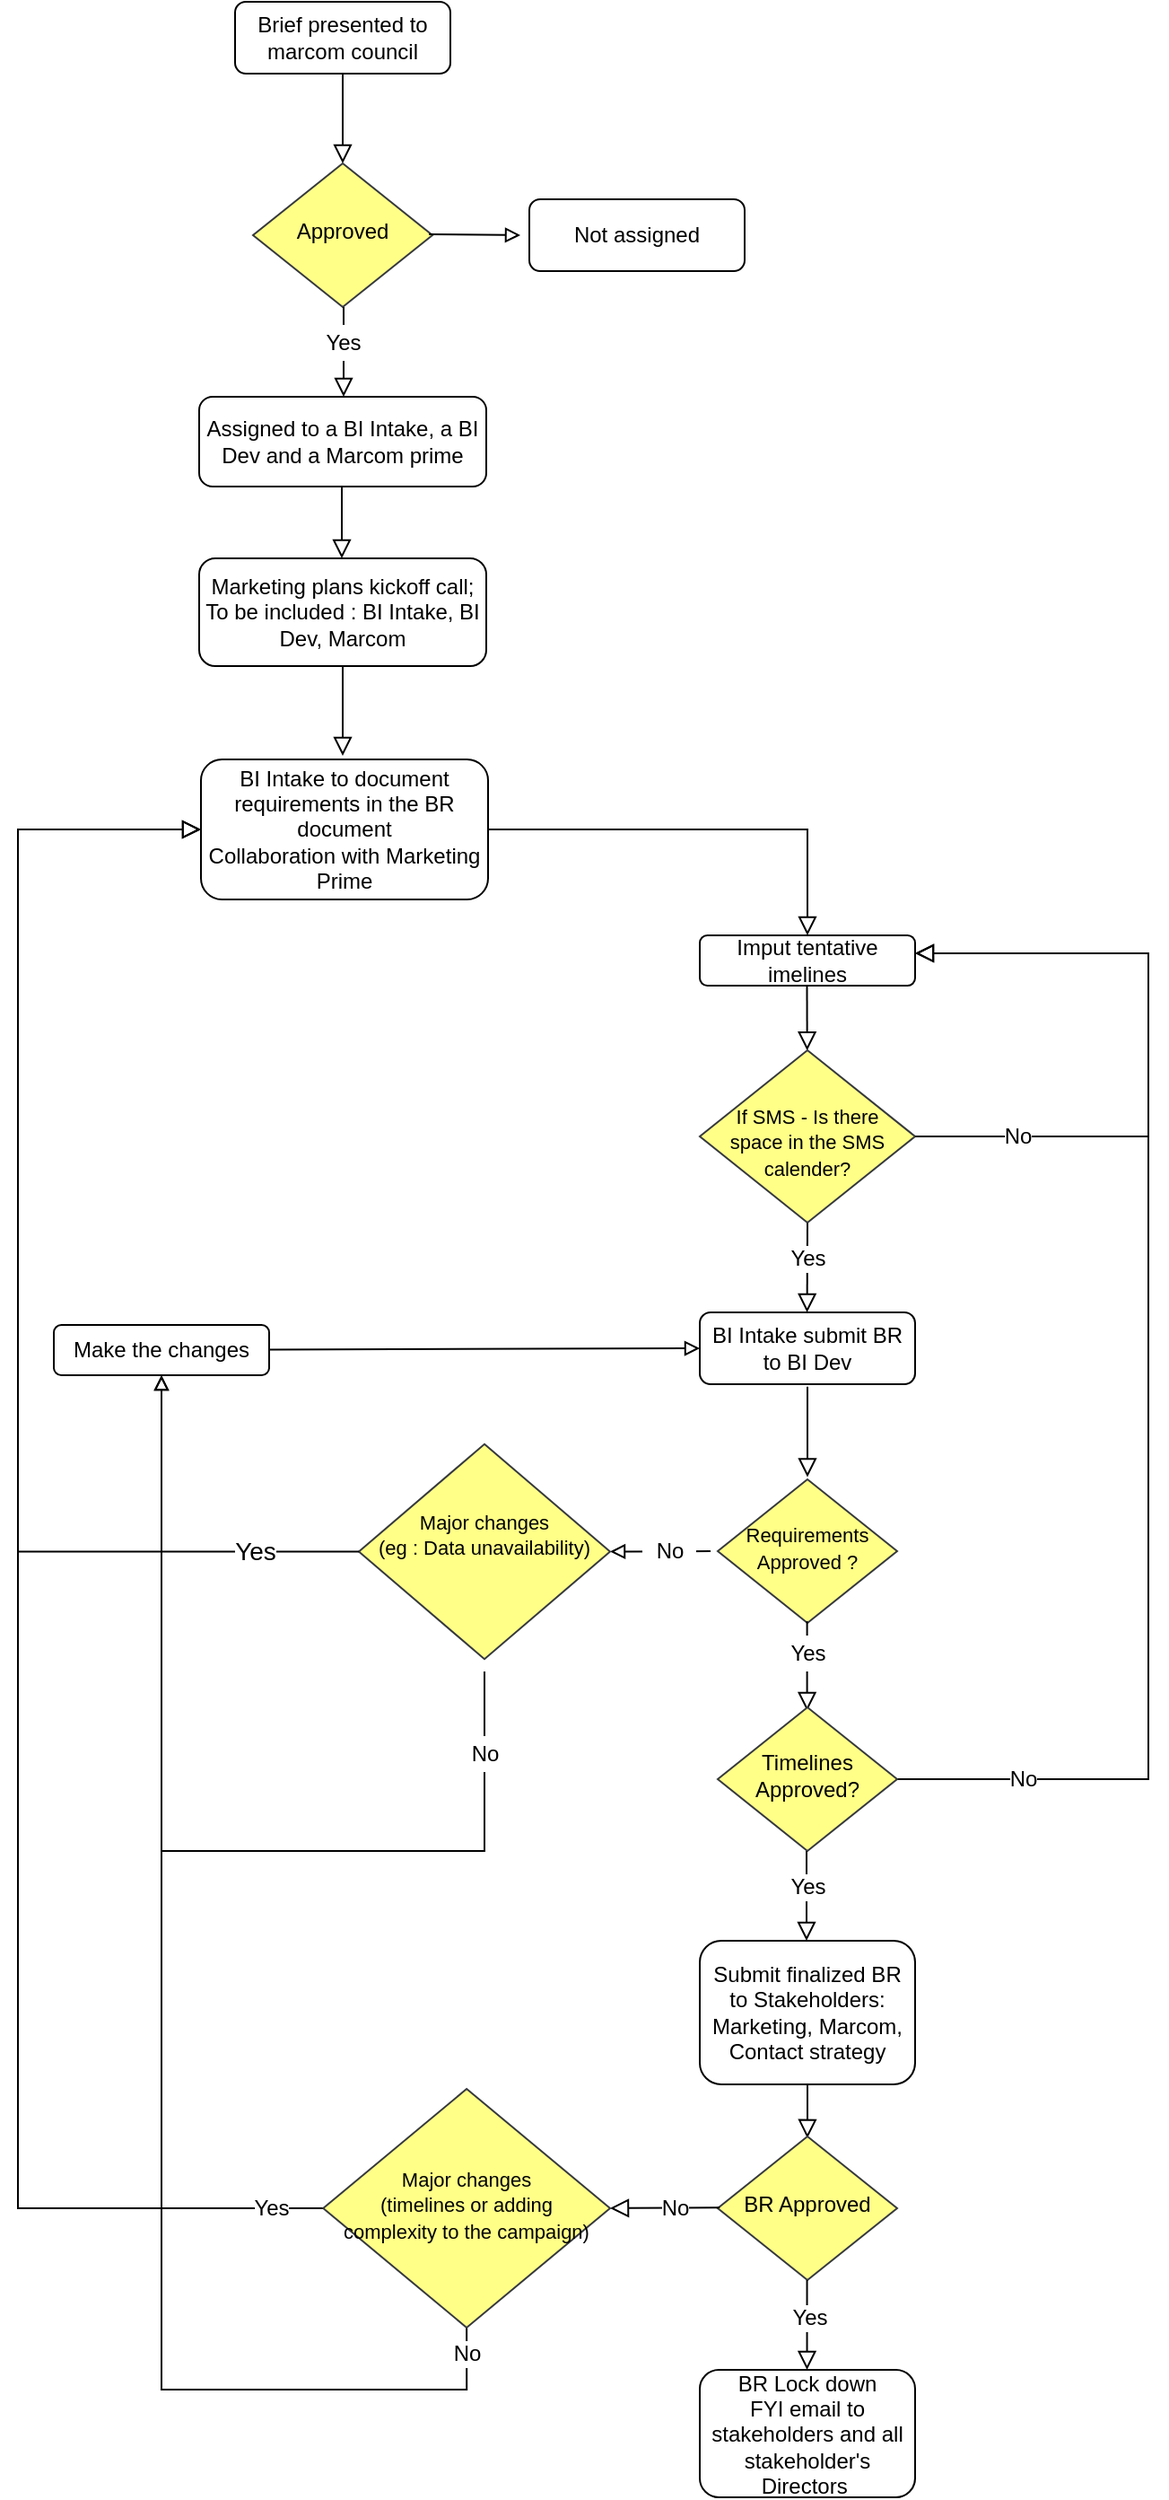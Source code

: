 <mxfile version="12.5.4" type="github">
  <diagram id="C5RBs43oDa-KdzZeNtuy" name="Page-1">
    <mxGraphModel dx="602" dy="478" grid="1" gridSize="10" guides="1" tooltips="1" connect="1" arrows="1" fold="1" page="1" pageScale="1" pageWidth="827" pageHeight="1169" math="0" shadow="0">
      <root>
        <mxCell id="WIyWlLk6GJQsqaUBKTNV-0"/>
        <mxCell id="WIyWlLk6GJQsqaUBKTNV-1" parent="WIyWlLk6GJQsqaUBKTNV-0"/>
        <mxCell id="WlS0nSgw3Jyz-_eudb85-21" value="" style="rounded=0;html=1;jettySize=auto;orthogonalLoop=1;fontSize=11;endArrow=block;endFill=0;endSize=8;strokeWidth=1;shadow=0;labelBackgroundColor=none;edgeStyle=orthogonalEdgeStyle;" parent="WIyWlLk6GJQsqaUBKTNV-1" edge="1">
          <mxGeometry relative="1" as="geometry">
            <mxPoint x="460.001" y="851.429" as="sourcePoint"/>
            <mxPoint x="460.001" y="901.714" as="targetPoint"/>
            <Array as="points">
              <mxPoint x="460.57" y="891.71"/>
              <mxPoint x="460.57" y="891.71"/>
            </Array>
          </mxGeometry>
        </mxCell>
        <mxCell id="WlS0nSgw3Jyz-_eudb85-14" value="" style="rounded=0;html=1;jettySize=auto;orthogonalLoop=1;fontSize=11;endArrow=block;endFill=0;endSize=8;strokeWidth=1;shadow=0;labelBackgroundColor=none;edgeStyle=orthogonalEdgeStyle;" parent="WIyWlLk6GJQsqaUBKTNV-1" edge="1">
          <mxGeometry relative="1" as="geometry">
            <mxPoint x="200.5" y="340" as="sourcePoint"/>
            <mxPoint x="200.5" y="390" as="targetPoint"/>
          </mxGeometry>
        </mxCell>
        <mxCell id="WIyWlLk6GJQsqaUBKTNV-2" value="" style="rounded=0;html=1;jettySize=auto;orthogonalLoop=1;fontSize=11;endArrow=block;endFill=0;endSize=8;strokeWidth=1;shadow=0;labelBackgroundColor=none;edgeStyle=orthogonalEdgeStyle;" parent="WIyWlLk6GJQsqaUBKTNV-1" source="WIyWlLk6GJQsqaUBKTNV-3" target="WIyWlLk6GJQsqaUBKTNV-6" edge="1">
          <mxGeometry relative="1" as="geometry"/>
        </mxCell>
        <mxCell id="WIyWlLk6GJQsqaUBKTNV-3" value="Brief presented to marcom council " style="rounded=1;whiteSpace=wrap;html=1;fontSize=12;glass=0;strokeWidth=1;shadow=0;labelBackgroundColor=none;" parent="WIyWlLk6GJQsqaUBKTNV-1" vertex="1">
          <mxGeometry x="141" y="80" width="120" height="40" as="geometry"/>
        </mxCell>
        <mxCell id="WIyWlLk6GJQsqaUBKTNV-6" value="Approved" style="rhombus;whiteSpace=wrap;html=1;shadow=0;fontFamily=Helvetica;fontSize=12;align=center;strokeWidth=1;spacing=6;spacingTop=-4;fillColor=#ffff88;strokeColor=#36393d;" parent="WIyWlLk6GJQsqaUBKTNV-1" vertex="1">
          <mxGeometry x="151" y="170" width="100" height="80" as="geometry"/>
        </mxCell>
        <mxCell id="WIyWlLk6GJQsqaUBKTNV-7" value="Not assigned" style="rounded=1;whiteSpace=wrap;html=1;fontSize=12;glass=0;strokeWidth=1;shadow=0;" parent="WIyWlLk6GJQsqaUBKTNV-1" vertex="1">
          <mxGeometry x="305" y="190" width="120" height="40" as="geometry"/>
        </mxCell>
        <mxCell id="WlS0nSgw3Jyz-_eudb85-1" value="Assigned to a BI Intake, a BI Dev and a Marcom prime" style="rounded=1;whiteSpace=wrap;html=1;fontSize=12;glass=0;strokeWidth=1;shadow=0;" parent="WIyWlLk6GJQsqaUBKTNV-1" vertex="1">
          <mxGeometry x="121" y="300" width="160" height="50" as="geometry"/>
        </mxCell>
        <mxCell id="WlS0nSgw3Jyz-_eudb85-6" value="" style="rounded=0;html=1;jettySize=auto;orthogonalLoop=1;fontSize=11;endArrow=block;endFill=0;endSize=8;strokeWidth=1;shadow=0;labelBackgroundColor=none;edgeStyle=orthogonalEdgeStyle;" parent="WIyWlLk6GJQsqaUBKTNV-1" edge="1">
          <mxGeometry relative="1" as="geometry">
            <mxPoint x="201.5" y="250" as="sourcePoint"/>
            <mxPoint x="201.5" y="300" as="targetPoint"/>
            <Array as="points">
              <mxPoint x="202" y="275"/>
              <mxPoint x="202" y="275"/>
            </Array>
          </mxGeometry>
        </mxCell>
        <mxCell id="WlS0nSgw3Jyz-_eudb85-13" value="&lt;div&gt;Marketing plans kickoff call;&lt;/div&gt;&lt;div&gt;To be included : BI Intake, BI Dev, Marcom &lt;/div&gt;" style="rounded=1;whiteSpace=wrap;html=1;fontSize=12;glass=0;strokeWidth=1;shadow=0;" parent="WIyWlLk6GJQsqaUBKTNV-1" vertex="1">
          <mxGeometry x="121" y="390" width="160" height="60" as="geometry"/>
        </mxCell>
        <mxCell id="WlS0nSgw3Jyz-_eudb85-17" value="" style="rounded=0;html=1;jettySize=auto;orthogonalLoop=1;fontSize=11;endArrow=block;endFill=0;endSize=8;strokeWidth=1;shadow=0;labelBackgroundColor=none;edgeStyle=orthogonalEdgeStyle;entryX=0.5;entryY=0;entryDx=0;entryDy=0;" parent="WIyWlLk6GJQsqaUBKTNV-1" source="WlS0nSgw3Jyz-_eudb85-18" target="WlS0nSgw3Jyz-_eudb85-32" edge="1">
          <mxGeometry relative="1" as="geometry">
            <mxPoint x="370" y="540" as="sourcePoint"/>
            <mxPoint x="460" y="590" as="targetPoint"/>
            <Array as="points">
              <mxPoint x="460" y="541"/>
            </Array>
          </mxGeometry>
        </mxCell>
        <mxCell id="WlS0nSgw3Jyz-_eudb85-18" value="&lt;div&gt;BI Intake to document requirements in the BR document&lt;br&gt;&lt;/div&gt;&lt;div&gt;Collaboration with Marketing Prime&lt;/div&gt;" style="rounded=1;whiteSpace=wrap;html=1;fontSize=12;glass=0;strokeWidth=1;shadow=0;" parent="WIyWlLk6GJQsqaUBKTNV-1" vertex="1">
          <mxGeometry x="122" y="502" width="160" height="78" as="geometry"/>
        </mxCell>
        <mxCell id="WlS0nSgw3Jyz-_eudb85-19" value="" style="rounded=0;html=1;jettySize=auto;orthogonalLoop=1;fontSize=11;endArrow=block;endFill=0;endSize=8;strokeWidth=1;shadow=0;labelBackgroundColor=none;edgeStyle=orthogonalEdgeStyle;exitX=0.5;exitY=1;exitDx=0;exitDy=0;" parent="WIyWlLk6GJQsqaUBKTNV-1" source="WlS0nSgw3Jyz-_eudb85-13" edge="1">
          <mxGeometry relative="1" as="geometry">
            <mxPoint x="200.43" y="470" as="sourcePoint"/>
            <mxPoint x="201" y="500" as="targetPoint"/>
          </mxGeometry>
        </mxCell>
        <mxCell id="WlS0nSgw3Jyz-_eudb85-22" value="BI Intake submit BR to BI Dev" style="rounded=1;whiteSpace=wrap;html=1;fontSize=12;glass=0;strokeWidth=1;shadow=0;" parent="WIyWlLk6GJQsqaUBKTNV-1" vertex="1">
          <mxGeometry x="400" y="810" width="120" height="40" as="geometry"/>
        </mxCell>
        <mxCell id="GRO3PZ2oIofHFS6x7ogk-1" style="rounded=0;orthogonalLoop=1;jettySize=auto;html=1;labelBackgroundColor=#ffffff;fontSize=12;entryX=1;entryY=0.5;entryDx=0;entryDy=0;endArrow=block;endFill=0;" parent="WIyWlLk6GJQsqaUBKTNV-1" target="thONTzHvAQTm7MkxNFuJ-1" edge="1">
          <mxGeometry relative="1" as="geometry">
            <mxPoint x="370" y="943" as="targetPoint"/>
            <mxPoint x="406" y="943" as="sourcePoint"/>
          </mxGeometry>
        </mxCell>
        <mxCell id="WlS0nSgw3Jyz-_eudb85-24" value="&lt;font style=&quot;font-size: 11px&quot;&gt;Requirements Approved ?&lt;/font&gt;" style="rhombus;whiteSpace=wrap;html=1;shadow=0;fontFamily=Helvetica;fontSize=12;align=center;strokeWidth=1;spacing=6;spacingTop=-4;fillColor=#ffff88;strokeColor=#36393d;" parent="WIyWlLk6GJQsqaUBKTNV-1" vertex="1">
          <mxGeometry x="410" y="903" width="100" height="80" as="geometry"/>
        </mxCell>
        <mxCell id="WlS0nSgw3Jyz-_eudb85-26" value="" style="rounded=0;html=1;jettySize=auto;orthogonalLoop=1;fontSize=11;endArrow=block;endFill=0;endSize=8;strokeWidth=1;shadow=0;labelBackgroundColor=none;edgeStyle=orthogonalEdgeStyle;" parent="WIyWlLk6GJQsqaUBKTNV-1" edge="1">
          <mxGeometry relative="1" as="geometry">
            <mxPoint x="459.8" y="982" as="sourcePoint"/>
            <mxPoint x="459.8" y="1032" as="targetPoint"/>
          </mxGeometry>
        </mxCell>
        <mxCell id="WlS0nSgw3Jyz-_eudb85-27" value="Yes" style="text;html=1;align=center;verticalAlign=middle;resizable=0;points=[];autosize=1;fillColor=#ffffff;" parent="WIyWlLk6GJQsqaUBKTNV-1" vertex="1">
          <mxGeometry x="440" y="990" width="40" height="20" as="geometry"/>
        </mxCell>
        <mxCell id="WlS0nSgw3Jyz-_eudb85-32" value="Imput tentative imelines " style="rounded=1;whiteSpace=wrap;html=1;fontSize=12;glass=0;strokeWidth=1;shadow=0;" parent="WIyWlLk6GJQsqaUBKTNV-1" vertex="1">
          <mxGeometry x="400" y="600" width="120" height="28" as="geometry"/>
        </mxCell>
        <mxCell id="WlS0nSgw3Jyz-_eudb85-33" value="" style="rounded=0;html=1;jettySize=auto;orthogonalLoop=1;fontSize=11;endArrow=block;endFill=0;endSize=8;strokeWidth=1;shadow=0;labelBackgroundColor=none;" parent="WIyWlLk6GJQsqaUBKTNV-1" target="WlS0nSgw3Jyz-_eudb85-35" edge="1">
          <mxGeometry relative="1" as="geometry">
            <mxPoint x="459.743" y="628.114" as="sourcePoint"/>
            <mxPoint x="459.743" y="678.4" as="targetPoint"/>
          </mxGeometry>
        </mxCell>
        <mxCell id="WlS0nSgw3Jyz-_eudb85-35" value="&lt;font style=&quot;font-size: 11px&quot;&gt;If SMS - Is there space in the SMS calender? &lt;/font&gt;" style="rhombus;whiteSpace=wrap;html=1;shadow=0;fontFamily=Helvetica;fontSize=12;align=center;strokeWidth=1;spacing=6;spacingTop=5;fillColor=#ffff88;strokeColor=#36393d;" parent="WIyWlLk6GJQsqaUBKTNV-1" vertex="1">
          <mxGeometry x="400" y="664" width="120" height="96" as="geometry"/>
        </mxCell>
        <mxCell id="WlS0nSgw3Jyz-_eudb85-36" value="" style="rounded=0;html=1;jettySize=auto;orthogonalLoop=1;fontSize=11;endArrow=block;endFill=0;endSize=8;strokeWidth=1;shadow=0;labelBackgroundColor=none;" parent="WIyWlLk6GJQsqaUBKTNV-1" edge="1">
          <mxGeometry relative="1" as="geometry">
            <mxPoint x="460" y="760" as="sourcePoint"/>
            <mxPoint x="459.8" y="810" as="targetPoint"/>
          </mxGeometry>
        </mxCell>
        <mxCell id="WlS0nSgw3Jyz-_eudb85-37" value="Yes" style="text;html=1;align=center;verticalAlign=middle;resizable=0;points=[];autosize=1;labelBackgroundColor=#ffffff;" parent="WIyWlLk6GJQsqaUBKTNV-1" vertex="1">
          <mxGeometry x="440" y="770" width="40" height="20" as="geometry"/>
        </mxCell>
        <mxCell id="WlS0nSgw3Jyz-_eudb85-38" value="No" style="edgeStyle=orthogonalEdgeStyle;rounded=0;html=1;jettySize=auto;orthogonalLoop=1;fontSize=12;endArrow=block;endFill=0;endSize=8;strokeWidth=1;shadow=0;labelBackgroundColor=#ffffff;exitX=1;exitY=0.5;exitDx=0;exitDy=0;entryX=1;entryY=0.357;entryDx=0;entryDy=0;entryPerimeter=0;" parent="WIyWlLk6GJQsqaUBKTNV-1" source="WlS0nSgw3Jyz-_eudb85-35" target="WlS0nSgw3Jyz-_eudb85-32" edge="1">
          <mxGeometry x="-0.684" relative="1" as="geometry">
            <mxPoint as="offset"/>
            <mxPoint x="530" y="694" as="sourcePoint"/>
            <mxPoint x="520" y="610" as="targetPoint"/>
            <Array as="points">
              <mxPoint x="650" y="712"/>
              <mxPoint x="650" y="610"/>
            </Array>
          </mxGeometry>
        </mxCell>
        <mxCell id="WlS0nSgw3Jyz-_eudb85-47" value="No" style="edgeStyle=orthogonalEdgeStyle;rounded=0;html=1;jettySize=auto;orthogonalLoop=1;fontSize=12;endArrow=block;endFill=0;endSize=8;strokeWidth=1;shadow=0;labelBackgroundColor=#ffffff;spacing=2;" parent="WIyWlLk6GJQsqaUBKTNV-1" source="WlS0nSgw3Jyz-_eudb85-48" target="WlS0nSgw3Jyz-_eudb85-32" edge="1">
          <mxGeometry x="-0.808" relative="1" as="geometry">
            <mxPoint as="offset"/>
            <mxPoint x="530" y="610" as="targetPoint"/>
            <Array as="points">
              <mxPoint x="650" y="1070"/>
              <mxPoint x="650" y="610"/>
            </Array>
          </mxGeometry>
        </mxCell>
        <mxCell id="WlS0nSgw3Jyz-_eudb85-48" value="Timelines Approved?" style="rhombus;whiteSpace=wrap;html=1;shadow=0;fontFamily=Helvetica;fontSize=12;align=center;strokeWidth=1;spacing=6;spacingTop=-4;fillColor=#ffff88;strokeColor=#36393d;" parent="WIyWlLk6GJQsqaUBKTNV-1" vertex="1">
          <mxGeometry x="410" y="1030" width="100" height="80" as="geometry"/>
        </mxCell>
        <mxCell id="WlS0nSgw3Jyz-_eudb85-49" value="" style="rounded=0;html=1;jettySize=auto;orthogonalLoop=1;fontSize=11;endArrow=block;endFill=0;endSize=8;strokeWidth=1;shadow=0;labelBackgroundColor=none;edgeStyle=orthogonalEdgeStyle;" parent="WIyWlLk6GJQsqaUBKTNV-1" edge="1">
          <mxGeometry relative="1" as="geometry">
            <mxPoint x="459.5" y="1110" as="sourcePoint"/>
            <mxPoint x="459.5" y="1160" as="targetPoint"/>
          </mxGeometry>
        </mxCell>
        <mxCell id="WlS0nSgw3Jyz-_eudb85-50" value="Yes" style="text;html=1;align=center;verticalAlign=middle;resizable=0;points=[];autosize=1;labelBackgroundColor=#ffffff;" parent="WIyWlLk6GJQsqaUBKTNV-1" vertex="1">
          <mxGeometry x="440" y="1120" width="40" height="20" as="geometry"/>
        </mxCell>
        <mxCell id="WlS0nSgw3Jyz-_eudb85-52" value="&lt;div&gt;Submit finalized BR to Stakeholders: Marketing, Marcom, Contact strategy&lt;br&gt;&lt;/div&gt;" style="rounded=1;whiteSpace=wrap;html=1;fontSize=12;glass=0;strokeWidth=1;shadow=0;" parent="WIyWlLk6GJQsqaUBKTNV-1" vertex="1">
          <mxGeometry x="400" y="1160" width="120" height="80" as="geometry"/>
        </mxCell>
        <mxCell id="WlS0nSgw3Jyz-_eudb85-53" value="" style="rounded=0;html=1;jettySize=auto;orthogonalLoop=1;fontSize=11;endArrow=block;endFill=0;endSize=8;strokeWidth=1;shadow=0;labelBackgroundColor=none;edgeStyle=orthogonalEdgeStyle;entryX=0.5;entryY=0;entryDx=0;entryDy=0;" parent="WIyWlLk6GJQsqaUBKTNV-1" edge="1">
          <mxGeometry relative="1" as="geometry">
            <mxPoint x="460" y="1240" as="sourcePoint"/>
            <mxPoint x="459.93" y="1269.953" as="targetPoint"/>
            <Array as="points">
              <mxPoint x="460" y="1258"/>
            </Array>
          </mxGeometry>
        </mxCell>
        <mxCell id="WlS0nSgw3Jyz-_eudb85-54" value="BR Approved" style="rhombus;whiteSpace=wrap;html=1;shadow=0;fontFamily=Helvetica;fontSize=12;align=center;strokeWidth=1;spacing=6;spacingTop=-4;fillColor=#ffff88;strokeColor=#36393d;" parent="WIyWlLk6GJQsqaUBKTNV-1" vertex="1">
          <mxGeometry x="410" y="1269" width="100" height="80" as="geometry"/>
        </mxCell>
        <mxCell id="WlS0nSgw3Jyz-_eudb85-55" value="" style="rounded=0;html=1;jettySize=auto;orthogonalLoop=1;fontSize=11;endArrow=block;endFill=0;endSize=8;strokeWidth=1;shadow=0;labelBackgroundColor=none;edgeStyle=orthogonalEdgeStyle;" parent="WIyWlLk6GJQsqaUBKTNV-1" edge="1">
          <mxGeometry relative="1" as="geometry">
            <mxPoint x="459.77" y="1349" as="sourcePoint"/>
            <mxPoint x="459.77" y="1399" as="targetPoint"/>
          </mxGeometry>
        </mxCell>
        <mxCell id="WlS0nSgw3Jyz-_eudb85-56" value="Yes" style="text;html=1;align=center;verticalAlign=middle;resizable=0;points=[];autosize=1;labelBackgroundColor=#ffffff;" parent="WIyWlLk6GJQsqaUBKTNV-1" vertex="1">
          <mxGeometry x="441" y="1360" width="40" height="20" as="geometry"/>
        </mxCell>
        <mxCell id="WlS0nSgw3Jyz-_eudb85-57" value="&lt;div&gt;BR Lock down&lt;br&gt;&lt;/div&gt;&lt;div&gt;FYI email to stakeholders and all stakeholder&#39;s Directors&amp;nbsp; &lt;/div&gt;" style="rounded=1;whiteSpace=wrap;html=1;fontSize=12;glass=0;strokeWidth=1;shadow=0;" parent="WIyWlLk6GJQsqaUBKTNV-1" vertex="1">
          <mxGeometry x="400" y="1399" width="120" height="71" as="geometry"/>
        </mxCell>
        <mxCell id="WlS0nSgw3Jyz-_eudb85-62" value="No" style="edgeStyle=orthogonalEdgeStyle;rounded=0;html=1;jettySize=auto;orthogonalLoop=1;fontSize=12;endArrow=block;endFill=0;endSize=8;strokeWidth=1;shadow=0;labelBackgroundColor=#ffffff;" parent="WIyWlLk6GJQsqaUBKTNV-1" edge="1">
          <mxGeometry x="-0.176" relative="1" as="geometry">
            <mxPoint as="offset"/>
            <mxPoint x="411.11" y="1308.67" as="sourcePoint"/>
            <mxPoint x="350" y="1309" as="targetPoint"/>
            <Array as="points">
              <mxPoint x="390" y="1309"/>
              <mxPoint x="390" y="1309"/>
            </Array>
          </mxGeometry>
        </mxCell>
        <mxCell id="WlS0nSgw3Jyz-_eudb85-68" value="" style="rounded=0;html=1;jettySize=auto;orthogonalLoop=1;fontSize=11;endArrow=block;endFill=0;endSize=8;strokeWidth=1;shadow=0;labelBackgroundColor=none;edgeStyle=orthogonalEdgeStyle;" parent="WIyWlLk6GJQsqaUBKTNV-1" target="WlS0nSgw3Jyz-_eudb85-18" edge="1">
          <mxGeometry relative="1" as="geometry">
            <mxPoint x="200" y="1309" as="sourcePoint"/>
            <mxPoint x="220" y="570" as="targetPoint"/>
            <Array as="points">
              <mxPoint x="20" y="1309"/>
              <mxPoint x="20" y="541"/>
            </Array>
          </mxGeometry>
        </mxCell>
        <mxCell id="thONTzHvAQTm7MkxNFuJ-1" value="&lt;div style=&quot;font-size: 11px;&quot;&gt;&lt;font style=&quot;font-size: 11px;&quot;&gt;Major changes&lt;br style=&quot;font-size: 11px;&quot;&gt;&lt;/font&gt;&lt;/div&gt;&lt;div style=&quot;font-size: 11px;&quot;&gt;&lt;font style=&quot;font-size: 11px;&quot;&gt;(eg : Data unavailability)&lt;/font&gt;&lt;/div&gt;" style="rhombus;whiteSpace=wrap;html=1;shadow=0;fontFamily=Helvetica;fontSize=11;align=center;strokeWidth=1;spacing=1;spacingTop=-18;fillColor=#ffff88;strokeColor=#36393d;" parent="WIyWlLk6GJQsqaUBKTNV-1" vertex="1">
          <mxGeometry x="210" y="883.38" width="140" height="119.75" as="geometry"/>
        </mxCell>
        <mxCell id="thONTzHvAQTm7MkxNFuJ-4" value="" style="rounded=0;html=1;jettySize=auto;orthogonalLoop=1;fontSize=11;endArrow=block;endFill=0;endSize=8;strokeWidth=1;shadow=0;labelBackgroundColor=none;edgeStyle=orthogonalEdgeStyle;exitX=0;exitY=0.5;exitDx=0;exitDy=0;" parent="WIyWlLk6GJQsqaUBKTNV-1" source="thONTzHvAQTm7MkxNFuJ-1" target="WlS0nSgw3Jyz-_eudb85-18" edge="1">
          <mxGeometry relative="1" as="geometry">
            <mxPoint x="240" y="943" as="sourcePoint"/>
            <mxPoint x="220" y="553" as="targetPoint"/>
            <Array as="points">
              <mxPoint x="20" y="943"/>
              <mxPoint x="20" y="541"/>
            </Array>
          </mxGeometry>
        </mxCell>
        <mxCell id="thONTzHvAQTm7MkxNFuJ-5" value="Yes" style="text;html=1;align=center;verticalAlign=middle;resizable=0;points=[];labelBackgroundColor=#ffffff;fontSize=14;spacingLeft=7;spacingRight=5;" parent="thONTzHvAQTm7MkxNFuJ-4" vertex="1" connectable="0">
          <mxGeometry x="-0.103" y="-1" relative="1" as="geometry">
            <mxPoint x="129.86" y="121.29" as="offset"/>
          </mxGeometry>
        </mxCell>
        <mxCell id="thONTzHvAQTm7MkxNFuJ-9" value="Make the changes" style="rounded=1;whiteSpace=wrap;html=1;fontSize=12;glass=0;strokeWidth=1;shadow=0;" parent="WIyWlLk6GJQsqaUBKTNV-1" vertex="1">
          <mxGeometry x="40" y="817" width="120" height="28" as="geometry"/>
        </mxCell>
        <mxCell id="thONTzHvAQTm7MkxNFuJ-12" value="" style="endArrow=block;html=1;endFill=0;exitX=0.5;exitY=1;exitDx=0;exitDy=0;rounded=0;edgeStyle=orthogonalEdgeStyle;entryX=0.5;entryY=1;entryDx=0;entryDy=0;" parent="WIyWlLk6GJQsqaUBKTNV-1" source="WlS0nSgw3Jyz-_eudb85-63" target="thONTzHvAQTm7MkxNFuJ-9" edge="1">
          <mxGeometry width="50" height="50" relative="1" as="geometry">
            <mxPoint x="273.44" y="1449" as="sourcePoint"/>
            <mxPoint x="90" y="1100" as="targetPoint"/>
            <Array as="points">
              <mxPoint x="270" y="1410"/>
              <mxPoint x="100" y="1410"/>
            </Array>
          </mxGeometry>
        </mxCell>
        <mxCell id="thONTzHvAQTm7MkxNFuJ-13" value="No" style="text;html=1;align=center;verticalAlign=middle;resizable=0;points=[];autosize=1;labelBackgroundColor=#ffffff;" parent="WIyWlLk6GJQsqaUBKTNV-1" vertex="1">
          <mxGeometry x="255.06" y="1380" width="30" height="20" as="geometry"/>
        </mxCell>
        <mxCell id="thONTzHvAQTm7MkxNFuJ-14" value="" style="endArrow=block;html=1;entryX=0;entryY=0.5;entryDx=0;entryDy=0;rounded=0;endFill=0;" parent="WIyWlLk6GJQsqaUBKTNV-1" target="WlS0nSgw3Jyz-_eudb85-22" edge="1">
          <mxGeometry width="50" height="50" relative="1" as="geometry">
            <mxPoint x="160" y="830.71" as="sourcePoint"/>
            <mxPoint x="370" y="830.71" as="targetPoint"/>
          </mxGeometry>
        </mxCell>
        <mxCell id="thONTzHvAQTm7MkxNFuJ-15" value="" style="endArrow=block;html=1;endFill=0;rounded=0;edgeStyle=orthogonalEdgeStyle;entryX=0.5;entryY=1;entryDx=0;entryDy=0;" parent="WIyWlLk6GJQsqaUBKTNV-1" target="thONTzHvAQTm7MkxNFuJ-9" edge="1">
          <mxGeometry width="50" height="50" relative="1" as="geometry">
            <mxPoint x="280" y="1010" as="sourcePoint"/>
            <mxPoint x="110.143" y="855.143" as="targetPoint"/>
            <Array as="points">
              <mxPoint x="280" y="1110"/>
              <mxPoint x="100" y="1110"/>
            </Array>
          </mxGeometry>
        </mxCell>
        <mxCell id="WlS0nSgw3Jyz-_eudb85-15" value="Yes" style="text;html=1;align=center;verticalAlign=middle;resizable=0;points=[];autosize=1;fillColor=#ffffff;" parent="WIyWlLk6GJQsqaUBKTNV-1" vertex="1">
          <mxGeometry x="181" y="260" width="40" height="20" as="geometry"/>
        </mxCell>
        <mxCell id="mFHTGrnAapDMdwFzUga4-0" value="" style="endArrow=block;html=1;rounded=0;endFill=0;" parent="WIyWlLk6GJQsqaUBKTNV-1" edge="1">
          <mxGeometry width="50" height="50" relative="1" as="geometry">
            <mxPoint x="249" y="209.5" as="sourcePoint"/>
            <mxPoint x="300" y="210" as="targetPoint"/>
          </mxGeometry>
        </mxCell>
        <mxCell id="GRO3PZ2oIofHFS6x7ogk-5" value="No" style="text;html=1;align=center;verticalAlign=middle;resizable=0;points=[];autosize=1;fillColor=#ffffff;" parent="WIyWlLk6GJQsqaUBKTNV-1" vertex="1">
          <mxGeometry x="368" y="933.25" width="30" height="20" as="geometry"/>
        </mxCell>
        <mxCell id="WlS0nSgw3Jyz-_eudb85-74" value="Yes" style="text;html=1;align=center;verticalAlign=middle;resizable=0;points=[];autosize=1;labelBackgroundColor=#ffffff;" parent="WIyWlLk6GJQsqaUBKTNV-1" vertex="1">
          <mxGeometry x="141" y="1299" width="40" height="20" as="geometry"/>
        </mxCell>
        <mxCell id="thONTzHvAQTm7MkxNFuJ-16" value="No" style="text;html=1;align=center;verticalAlign=middle;resizable=0;points=[];autosize=1;fillColor=#FFFFFF;" parent="WIyWlLk6GJQsqaUBKTNV-1" vertex="1">
          <mxGeometry x="265" y="1046" width="30" height="20" as="geometry"/>
        </mxCell>
        <mxCell id="WlS0nSgw3Jyz-_eudb85-63" value="&lt;div&gt;&lt;font style=&quot;font-size: 11px&quot;&gt;Major changes&lt;/font&gt;&lt;/div&gt;&lt;div&gt;&lt;font style=&quot;font-size: 11px&quot;&gt;(timelines or adding complexity to the campaign) &lt;/font&gt;&lt;/div&gt;" style="rhombus;whiteSpace=wrap;html=1;shadow=0;fontFamily=Helvetica;fontSize=12;align=center;strokeWidth=1;spacing=6;spacingTop=-4;labelBackgroundColor=none;fillColor=#ffff88;strokeColor=#36393d;" parent="WIyWlLk6GJQsqaUBKTNV-1" vertex="1">
          <mxGeometry x="190.12" y="1242.53" width="159.88" height="132.95" as="geometry"/>
        </mxCell>
      </root>
    </mxGraphModel>
  </diagram>
</mxfile>
